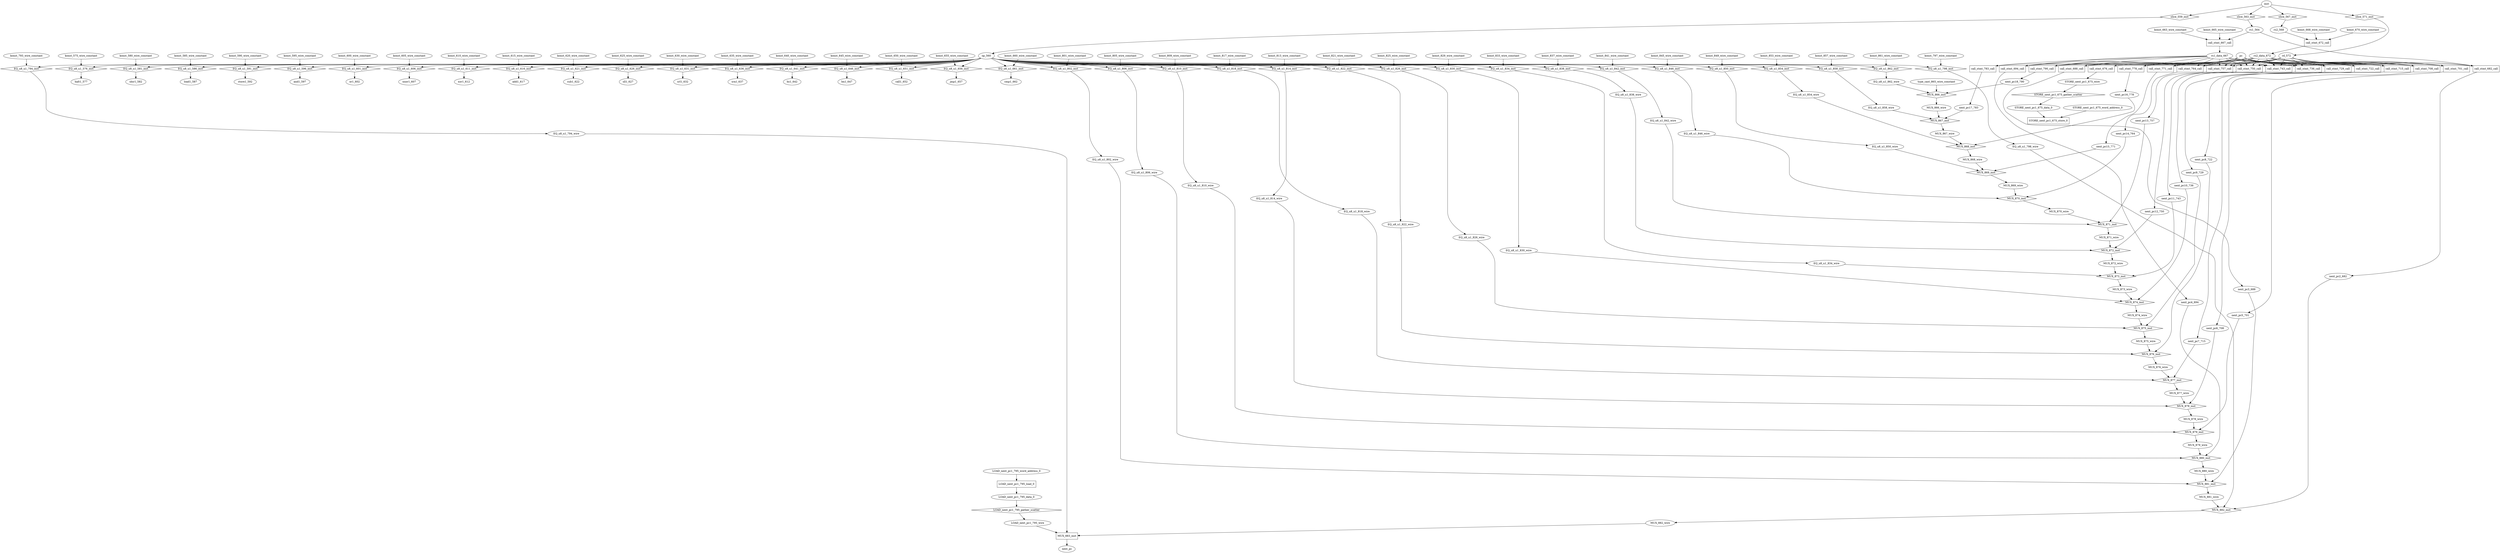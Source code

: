 digraph data_path {
  EQ_u8_u1_794_wire [shape=ellipse];
  EQ_u8_u1_798_wire [shape=ellipse];
  EQ_u8_u1_802_wire [shape=ellipse];
  EQ_u8_u1_806_wire [shape=ellipse];
  EQ_u8_u1_810_wire [shape=ellipse];
  EQ_u8_u1_814_wire [shape=ellipse];
  EQ_u8_u1_818_wire [shape=ellipse];
  EQ_u8_u1_822_wire [shape=ellipse];
  EQ_u8_u1_826_wire [shape=ellipse];
  EQ_u8_u1_830_wire [shape=ellipse];
  EQ_u8_u1_834_wire [shape=ellipse];
  EQ_u8_u1_838_wire [shape=ellipse];
  EQ_u8_u1_842_wire [shape=ellipse];
  EQ_u8_u1_846_wire [shape=ellipse];
  EQ_u8_u1_850_wire [shape=ellipse];
  EQ_u8_u1_854_wire [shape=ellipse];
  EQ_u8_u1_858_wire [shape=ellipse];
  EQ_u8_u1_862_wire [shape=ellipse];
  LOAD_next_pc1_795_data_0 [shape=ellipse];
  LOAD_next_pc1_795_wire [shape=ellipse];
  LOAD_next_pc1_795_word_address_0 [shape=ellipse];
  MUX_866_wire [shape=ellipse];
  MUX_867_wire [shape=ellipse];
  MUX_868_wire [shape=ellipse];
  MUX_869_wire [shape=ellipse];
  MUX_870_wire [shape=ellipse];
  MUX_871_wire [shape=ellipse];
  MUX_872_wire [shape=ellipse];
  MUX_873_wire [shape=ellipse];
  MUX_874_wire [shape=ellipse];
  MUX_875_wire [shape=ellipse];
  MUX_876_wire [shape=ellipse];
  MUX_877_wire [shape=ellipse];
  MUX_878_wire [shape=ellipse];
  MUX_879_wire [shape=ellipse];
  MUX_880_wire [shape=ellipse];
  MUX_881_wire [shape=ellipse];
  MUX_882_wire [shape=ellipse];
  STORE_next_pc1_675_data_0 [shape=ellipse];
  STORE_next_pc1_675_wire [shape=ellipse];
  STORE_next_pc1_675_word_address_0 [shape=ellipse];
  add1_617 [shape=ellipse];
  and1_597 [shape=ellipse];
  bn1_647 [shape=ellipse];
  bz1_642 [shape=ellipse];
  call1_652 [shape=ellipse];
  cmp1_662 [shape=ellipse];
  halt1_577 [shape=ellipse];
  jmp1_657 [shape=ellipse];
  konst_575_wire_constant [shape=ellipse];
  konst_580_wire_constant [shape=ellipse];
  konst_585_wire_constant [shape=ellipse];
  konst_590_wire_constant [shape=ellipse];
  konst_595_wire_constant [shape=ellipse];
  konst_600_wire_constant [shape=ellipse];
  konst_605_wire_constant [shape=ellipse];
  konst_610_wire_constant [shape=ellipse];
  konst_615_wire_constant [shape=ellipse];
  konst_620_wire_constant [shape=ellipse];
  konst_625_wire_constant [shape=ellipse];
  konst_630_wire_constant [shape=ellipse];
  konst_635_wire_constant [shape=ellipse];
  konst_640_wire_constant [shape=ellipse];
  konst_645_wire_constant [shape=ellipse];
  konst_650_wire_constant [shape=ellipse];
  konst_655_wire_constant [shape=ellipse];
  konst_660_wire_constant [shape=ellipse];
  konst_663_wire_constant [shape=ellipse];
  konst_665_wire_constant [shape=ellipse];
  konst_668_wire_constant [shape=ellipse];
  konst_670_wire_constant [shape=ellipse];
  konst_793_wire_constant [shape=ellipse];
  konst_797_wire_constant [shape=ellipse];
  konst_801_wire_constant [shape=ellipse];
  konst_805_wire_constant [shape=ellipse];
  konst_809_wire_constant [shape=ellipse];
  konst_813_wire_constant [shape=ellipse];
  konst_817_wire_constant [shape=ellipse];
  konst_821_wire_constant [shape=ellipse];
  konst_825_wire_constant [shape=ellipse];
  konst_829_wire_constant [shape=ellipse];
  konst_833_wire_constant [shape=ellipse];
  konst_837_wire_constant [shape=ellipse];
  konst_841_wire_constant [shape=ellipse];
  konst_845_wire_constant [shape=ellipse];
  konst_849_wire_constant [shape=ellipse];
  konst_853_wire_constant [shape=ellipse];
  konst_857_wire_constant [shape=ellipse];
  konst_861_wire_constant [shape=ellipse];
  load1_587 [shape=ellipse];
  next_pc10_736 [shape=ellipse];
  next_pc11_743 [shape=ellipse];
  next_pc12_750 [shape=ellipse];
  next_pc13_757 [shape=ellipse];
  next_pc14_764 [shape=ellipse];
  next_pc15_771 [shape=ellipse];
  next_pc16_778 [shape=ellipse];
  next_pc17_783 [shape=ellipse];
  next_pc18_790 [shape=ellipse];
  next_pc2_682 [shape=ellipse];
  next_pc3_688 [shape=ellipse];
  next_pc4_694 [shape=ellipse];
  next_pc5_701 [shape=ellipse];
  next_pc6_708 [shape=ellipse];
  next_pc7_715 [shape=ellipse];
  next_pc8_722 [shape=ellipse];
  next_pc9_729 [shape=ellipse];
  op_560 [shape=ellipse];
  or1_602 [shape=ellipse];
  rd_572 [shape=ellipse];
  rs1_564 [shape=ellipse];
  rs1_data_667 [shape=ellipse];
  rs2_568 [shape=ellipse];
  rs2_data_672 [shape=ellipse];
  sbir1_582 [shape=ellipse];
  sll1_627 [shape=ellipse];
  sra1_637 [shape=ellipse];
  srl1_632 [shape=ellipse];
  store1_592 [shape=ellipse];
  sub1_622 [shape=ellipse];
  type_cast_865_wire_constant [shape=ellipse];
  xnor1_607 [shape=ellipse];
  xor1_612 [shape=ellipse];
  EQ_u8_u1_576_inst [shape=diamond];
op_560  -> EQ_u8_u1_576_inst;
konst_575_wire_constant  -> EQ_u8_u1_576_inst;
EQ_u8_u1_576_inst -> halt1_577;
  EQ_u8_u1_581_inst [shape=diamond];
op_560  -> EQ_u8_u1_581_inst;
konst_580_wire_constant  -> EQ_u8_u1_581_inst;
EQ_u8_u1_581_inst -> sbir1_582;
  EQ_u8_u1_586_inst [shape=diamond];
op_560  -> EQ_u8_u1_586_inst;
konst_585_wire_constant  -> EQ_u8_u1_586_inst;
EQ_u8_u1_586_inst -> load1_587;
  EQ_u8_u1_591_inst [shape=diamond];
op_560  -> EQ_u8_u1_591_inst;
konst_590_wire_constant  -> EQ_u8_u1_591_inst;
EQ_u8_u1_591_inst -> store1_592;
  EQ_u8_u1_596_inst [shape=diamond];
op_560  -> EQ_u8_u1_596_inst;
konst_595_wire_constant  -> EQ_u8_u1_596_inst;
EQ_u8_u1_596_inst -> and1_597;
  EQ_u8_u1_601_inst [shape=diamond];
op_560  -> EQ_u8_u1_601_inst;
konst_600_wire_constant  -> EQ_u8_u1_601_inst;
EQ_u8_u1_601_inst -> or1_602;
  EQ_u8_u1_606_inst [shape=diamond];
op_560  -> EQ_u8_u1_606_inst;
konst_605_wire_constant  -> EQ_u8_u1_606_inst;
EQ_u8_u1_606_inst -> xnor1_607;
  EQ_u8_u1_611_inst [shape=diamond];
op_560  -> EQ_u8_u1_611_inst;
konst_610_wire_constant  -> EQ_u8_u1_611_inst;
EQ_u8_u1_611_inst -> xor1_612;
  EQ_u8_u1_616_inst [shape=diamond];
op_560  -> EQ_u8_u1_616_inst;
konst_615_wire_constant  -> EQ_u8_u1_616_inst;
EQ_u8_u1_616_inst -> add1_617;
  EQ_u8_u1_621_inst [shape=diamond];
op_560  -> EQ_u8_u1_621_inst;
konst_620_wire_constant  -> EQ_u8_u1_621_inst;
EQ_u8_u1_621_inst -> sub1_622;
  EQ_u8_u1_626_inst [shape=diamond];
op_560  -> EQ_u8_u1_626_inst;
konst_625_wire_constant  -> EQ_u8_u1_626_inst;
EQ_u8_u1_626_inst -> sll1_627;
  EQ_u8_u1_631_inst [shape=diamond];
op_560  -> EQ_u8_u1_631_inst;
konst_630_wire_constant  -> EQ_u8_u1_631_inst;
EQ_u8_u1_631_inst -> srl1_632;
  EQ_u8_u1_636_inst [shape=diamond];
op_560  -> EQ_u8_u1_636_inst;
konst_635_wire_constant  -> EQ_u8_u1_636_inst;
EQ_u8_u1_636_inst -> sra1_637;
  EQ_u8_u1_641_inst [shape=diamond];
op_560  -> EQ_u8_u1_641_inst;
konst_640_wire_constant  -> EQ_u8_u1_641_inst;
EQ_u8_u1_641_inst -> bz1_642;
  EQ_u8_u1_646_inst [shape=diamond];
op_560  -> EQ_u8_u1_646_inst;
konst_645_wire_constant  -> EQ_u8_u1_646_inst;
EQ_u8_u1_646_inst -> bn1_647;
  EQ_u8_u1_651_inst [shape=diamond];
op_560  -> EQ_u8_u1_651_inst;
konst_650_wire_constant  -> EQ_u8_u1_651_inst;
EQ_u8_u1_651_inst -> call1_652;
  EQ_u8_u1_656_inst [shape=diamond];
op_560  -> EQ_u8_u1_656_inst;
konst_655_wire_constant  -> EQ_u8_u1_656_inst;
EQ_u8_u1_656_inst -> jmp1_657;
  EQ_u8_u1_661_inst [shape=diamond];
op_560  -> EQ_u8_u1_661_inst;
konst_660_wire_constant  -> EQ_u8_u1_661_inst;
EQ_u8_u1_661_inst -> cmp1_662;
  EQ_u8_u1_794_inst [shape=diamond];
op_560  -> EQ_u8_u1_794_inst;
konst_793_wire_constant  -> EQ_u8_u1_794_inst;
EQ_u8_u1_794_inst -> EQ_u8_u1_794_wire;
  EQ_u8_u1_798_inst [shape=diamond];
op_560  -> EQ_u8_u1_798_inst;
konst_797_wire_constant  -> EQ_u8_u1_798_inst;
EQ_u8_u1_798_inst -> EQ_u8_u1_798_wire;
  EQ_u8_u1_802_inst [shape=diamond];
op_560  -> EQ_u8_u1_802_inst;
konst_801_wire_constant  -> EQ_u8_u1_802_inst;
EQ_u8_u1_802_inst -> EQ_u8_u1_802_wire;
  EQ_u8_u1_806_inst [shape=diamond];
op_560  -> EQ_u8_u1_806_inst;
konst_805_wire_constant  -> EQ_u8_u1_806_inst;
EQ_u8_u1_806_inst -> EQ_u8_u1_806_wire;
  EQ_u8_u1_810_inst [shape=diamond];
op_560  -> EQ_u8_u1_810_inst;
konst_809_wire_constant  -> EQ_u8_u1_810_inst;
EQ_u8_u1_810_inst -> EQ_u8_u1_810_wire;
  EQ_u8_u1_814_inst [shape=diamond];
op_560  -> EQ_u8_u1_814_inst;
konst_813_wire_constant  -> EQ_u8_u1_814_inst;
EQ_u8_u1_814_inst -> EQ_u8_u1_814_wire;
  EQ_u8_u1_818_inst [shape=diamond];
op_560  -> EQ_u8_u1_818_inst;
konst_817_wire_constant  -> EQ_u8_u1_818_inst;
EQ_u8_u1_818_inst -> EQ_u8_u1_818_wire;
  EQ_u8_u1_822_inst [shape=diamond];
op_560  -> EQ_u8_u1_822_inst;
konst_821_wire_constant  -> EQ_u8_u1_822_inst;
EQ_u8_u1_822_inst -> EQ_u8_u1_822_wire;
  EQ_u8_u1_826_inst [shape=diamond];
op_560  -> EQ_u8_u1_826_inst;
konst_825_wire_constant  -> EQ_u8_u1_826_inst;
EQ_u8_u1_826_inst -> EQ_u8_u1_826_wire;
  EQ_u8_u1_830_inst [shape=diamond];
op_560  -> EQ_u8_u1_830_inst;
konst_829_wire_constant  -> EQ_u8_u1_830_inst;
EQ_u8_u1_830_inst -> EQ_u8_u1_830_wire;
  EQ_u8_u1_834_inst [shape=diamond];
op_560  -> EQ_u8_u1_834_inst;
konst_833_wire_constant  -> EQ_u8_u1_834_inst;
EQ_u8_u1_834_inst -> EQ_u8_u1_834_wire;
  EQ_u8_u1_838_inst [shape=diamond];
op_560  -> EQ_u8_u1_838_inst;
konst_837_wire_constant  -> EQ_u8_u1_838_inst;
EQ_u8_u1_838_inst -> EQ_u8_u1_838_wire;
  EQ_u8_u1_842_inst [shape=diamond];
op_560  -> EQ_u8_u1_842_inst;
konst_841_wire_constant  -> EQ_u8_u1_842_inst;
EQ_u8_u1_842_inst -> EQ_u8_u1_842_wire;
  EQ_u8_u1_846_inst [shape=diamond];
op_560  -> EQ_u8_u1_846_inst;
konst_845_wire_constant  -> EQ_u8_u1_846_inst;
EQ_u8_u1_846_inst -> EQ_u8_u1_846_wire;
  EQ_u8_u1_850_inst [shape=diamond];
op_560  -> EQ_u8_u1_850_inst;
konst_849_wire_constant  -> EQ_u8_u1_850_inst;
EQ_u8_u1_850_inst -> EQ_u8_u1_850_wire;
  EQ_u8_u1_854_inst [shape=diamond];
op_560  -> EQ_u8_u1_854_inst;
konst_853_wire_constant  -> EQ_u8_u1_854_inst;
EQ_u8_u1_854_inst -> EQ_u8_u1_854_wire;
  EQ_u8_u1_858_inst [shape=diamond];
op_560  -> EQ_u8_u1_858_inst;
konst_857_wire_constant  -> EQ_u8_u1_858_inst;
EQ_u8_u1_858_inst -> EQ_u8_u1_858_wire;
  EQ_u8_u1_862_inst [shape=diamond];
op_560  -> EQ_u8_u1_862_inst;
konst_861_wire_constant  -> EQ_u8_u1_862_inst;
EQ_u8_u1_862_inst -> EQ_u8_u1_862_wire;
  LOAD_next_pc1_795_gather_scatter [shape=diamond];
LOAD_next_pc1_795_data_0  -> LOAD_next_pc1_795_gather_scatter;
LOAD_next_pc1_795_gather_scatter -> LOAD_next_pc1_795_wire;
  LOAD_next_pc1_795_load_0 [shape=rectangle];
LOAD_next_pc1_795_word_address_0  -> LOAD_next_pc1_795_load_0;
LOAD_next_pc1_795_load_0 -> LOAD_next_pc1_795_data_0;
  MUX_866_inst [shape=diamond];
EQ_u8_u1_862_wire  -> MUX_866_inst;
next_pc18_790  -> MUX_866_inst;
type_cast_865_wire_constant  -> MUX_866_inst;
MUX_866_inst -> MUX_866_wire;
  MUX_867_inst [shape=diamond];
EQ_u8_u1_858_wire  -> MUX_867_inst;
next_pc17_783  -> MUX_867_inst;
MUX_866_wire  -> MUX_867_inst;
MUX_867_inst -> MUX_867_wire;
  MUX_868_inst [shape=diamond];
EQ_u8_u1_854_wire  -> MUX_868_inst;
next_pc16_778  -> MUX_868_inst;
MUX_867_wire  -> MUX_868_inst;
MUX_868_inst -> MUX_868_wire;
  MUX_869_inst [shape=diamond];
EQ_u8_u1_850_wire  -> MUX_869_inst;
next_pc15_771  -> MUX_869_inst;
MUX_868_wire  -> MUX_869_inst;
MUX_869_inst -> MUX_869_wire;
  MUX_870_inst [shape=diamond];
EQ_u8_u1_846_wire  -> MUX_870_inst;
next_pc14_764  -> MUX_870_inst;
MUX_869_wire  -> MUX_870_inst;
MUX_870_inst -> MUX_870_wire;
  MUX_871_inst [shape=diamond];
EQ_u8_u1_842_wire  -> MUX_871_inst;
next_pc13_757  -> MUX_871_inst;
MUX_870_wire  -> MUX_871_inst;
MUX_871_inst -> MUX_871_wire;
  MUX_872_inst [shape=diamond];
EQ_u8_u1_838_wire  -> MUX_872_inst;
next_pc12_750  -> MUX_872_inst;
MUX_871_wire  -> MUX_872_inst;
MUX_872_inst -> MUX_872_wire;
  MUX_873_inst [shape=diamond];
EQ_u8_u1_834_wire  -> MUX_873_inst;
next_pc11_743  -> MUX_873_inst;
MUX_872_wire  -> MUX_873_inst;
MUX_873_inst -> MUX_873_wire;
  MUX_874_inst [shape=diamond];
EQ_u8_u1_830_wire  -> MUX_874_inst;
next_pc10_736  -> MUX_874_inst;
MUX_873_wire  -> MUX_874_inst;
MUX_874_inst -> MUX_874_wire;
  MUX_875_inst [shape=diamond];
EQ_u8_u1_826_wire  -> MUX_875_inst;
next_pc9_729  -> MUX_875_inst;
MUX_874_wire  -> MUX_875_inst;
MUX_875_inst -> MUX_875_wire;
  MUX_876_inst [shape=diamond];
EQ_u8_u1_822_wire  -> MUX_876_inst;
next_pc8_722  -> MUX_876_inst;
MUX_875_wire  -> MUX_876_inst;
MUX_876_inst -> MUX_876_wire;
  MUX_877_inst [shape=diamond];
EQ_u8_u1_818_wire  -> MUX_877_inst;
next_pc7_715  -> MUX_877_inst;
MUX_876_wire  -> MUX_877_inst;
MUX_877_inst -> MUX_877_wire;
  MUX_878_inst [shape=diamond];
EQ_u8_u1_814_wire  -> MUX_878_inst;
next_pc6_708  -> MUX_878_inst;
MUX_877_wire  -> MUX_878_inst;
MUX_878_inst -> MUX_878_wire;
  MUX_879_inst [shape=diamond];
EQ_u8_u1_810_wire  -> MUX_879_inst;
next_pc5_701  -> MUX_879_inst;
MUX_878_wire  -> MUX_879_inst;
MUX_879_inst -> MUX_879_wire;
  MUX_880_inst [shape=diamond];
EQ_u8_u1_806_wire  -> MUX_880_inst;
next_pc4_694  -> MUX_880_inst;
MUX_879_wire  -> MUX_880_inst;
MUX_880_inst -> MUX_880_wire;
  MUX_881_inst [shape=diamond];
EQ_u8_u1_802_wire  -> MUX_881_inst;
next_pc3_688  -> MUX_881_inst;
MUX_880_wire  -> MUX_881_inst;
MUX_881_inst -> MUX_881_wire;
  MUX_882_inst [shape=diamond];
EQ_u8_u1_798_wire  -> MUX_882_inst;
next_pc2_682  -> MUX_882_inst;
MUX_881_wire  -> MUX_882_inst;
MUX_882_inst -> MUX_882_wire;
  MUX_883_inst [shape=rectangle];
EQ_u8_u1_794_wire  -> MUX_883_inst;
LOAD_next_pc1_795_wire  -> MUX_883_inst;
MUX_882_wire  -> MUX_883_inst;
MUX_883_inst -> next_pc;
  STORE_next_pc1_675_gather_scatter [shape=diamond];
STORE_next_pc1_675_wire  -> STORE_next_pc1_675_gather_scatter;
STORE_next_pc1_675_gather_scatter -> STORE_next_pc1_675_data_0;
  STORE_next_pc1_675_store_0 [shape=rectangle];
STORE_next_pc1_675_word_address_0  -> STORE_next_pc1_675_store_0;
STORE_next_pc1_675_data_0  -> STORE_next_pc1_675_store_0;
  call_stmt_667_call [shape=rectangle];
konst_663_wire_constant  -> call_stmt_667_call;
rs1_564  -> call_stmt_667_call;
konst_665_wire_constant  -> call_stmt_667_call;
call_stmt_667_call -> rs1_data_667;
  call_stmt_672_call [shape=rectangle];
konst_668_wire_constant  -> call_stmt_672_call;
rs2_568  -> call_stmt_672_call;
konst_670_wire_constant  -> call_stmt_672_call;
call_stmt_672_call -> rs2_data_672;
  call_stmt_676_call [shape=rectangle];
pc  -> call_stmt_676_call;
call_stmt_676_call -> STORE_next_pc1_675_wire;
  call_stmt_682_call [shape=rectangle];
rs1_564  -> call_stmt_682_call;
rd_572  -> call_stmt_682_call;
pc  -> call_stmt_682_call;
call_stmt_682_call -> next_pc2_682;
  call_stmt_688_call [shape=rectangle];
rs1_data_667  -> call_stmt_688_call;
rd_572  -> call_stmt_688_call;
pc  -> call_stmt_688_call;
call_stmt_688_call -> next_pc3_688;
  call_stmt_694_call [shape=rectangle];
rs1_data_667  -> call_stmt_694_call;
rs2_data_672  -> call_stmt_694_call;
pc  -> call_stmt_694_call;
call_stmt_694_call -> next_pc4_694;
  call_stmt_701_call [shape=rectangle];
rs1_data_667  -> call_stmt_701_call;
rs2_data_672  -> call_stmt_701_call;
rd_572  -> call_stmt_701_call;
pc  -> call_stmt_701_call;
call_stmt_701_call -> next_pc5_701;
  call_stmt_708_call [shape=rectangle];
rs1_data_667  -> call_stmt_708_call;
rs2_data_672  -> call_stmt_708_call;
rd_572  -> call_stmt_708_call;
pc  -> call_stmt_708_call;
call_stmt_708_call -> next_pc6_708;
  call_stmt_715_call [shape=rectangle];
rs1_data_667  -> call_stmt_715_call;
rs2_data_672  -> call_stmt_715_call;
rd_572  -> call_stmt_715_call;
pc  -> call_stmt_715_call;
call_stmt_715_call -> next_pc7_715;
  call_stmt_722_call [shape=rectangle];
rs1_data_667  -> call_stmt_722_call;
rs2_data_672  -> call_stmt_722_call;
rd_572  -> call_stmt_722_call;
pc  -> call_stmt_722_call;
call_stmt_722_call -> next_pc8_722;
  call_stmt_729_call [shape=rectangle];
rs1_data_667  -> call_stmt_729_call;
rs2_data_672  -> call_stmt_729_call;
rd_572  -> call_stmt_729_call;
pc  -> call_stmt_729_call;
call_stmt_729_call -> next_pc9_729;
  call_stmt_736_call [shape=rectangle];
rs1_data_667  -> call_stmt_736_call;
rs2_data_672  -> call_stmt_736_call;
rd_572  -> call_stmt_736_call;
pc  -> call_stmt_736_call;
call_stmt_736_call -> next_pc10_736;
  call_stmt_743_call [shape=rectangle];
rs1_data_667  -> call_stmt_743_call;
rs2_data_672  -> call_stmt_743_call;
rd_572  -> call_stmt_743_call;
pc  -> call_stmt_743_call;
call_stmt_743_call -> next_pc11_743;
  call_stmt_750_call [shape=rectangle];
rs1_data_667  -> call_stmt_750_call;
rs2_data_672  -> call_stmt_750_call;
rd_572  -> call_stmt_750_call;
pc  -> call_stmt_750_call;
call_stmt_750_call -> next_pc12_750;
  call_stmt_757_call [shape=rectangle];
rs1_data_667  -> call_stmt_757_call;
rs2_data_672  -> call_stmt_757_call;
rd_572  -> call_stmt_757_call;
pc  -> call_stmt_757_call;
call_stmt_757_call -> next_pc13_757;
  call_stmt_764_call [shape=rectangle];
rs1_data_667  -> call_stmt_764_call;
rs2_data_672  -> call_stmt_764_call;
rd_572  -> call_stmt_764_call;
pc  -> call_stmt_764_call;
call_stmt_764_call -> next_pc14_764;
  call_stmt_771_call [shape=rectangle];
rs1_data_667  -> call_stmt_771_call;
rs2_data_672  -> call_stmt_771_call;
rd_572  -> call_stmt_771_call;
pc  -> call_stmt_771_call;
call_stmt_771_call -> next_pc15_771;
  call_stmt_778_call [shape=rectangle];
rs1_data_667  -> call_stmt_778_call;
rs2_data_672  -> call_stmt_778_call;
rd_572  -> call_stmt_778_call;
pc  -> call_stmt_778_call;
call_stmt_778_call -> next_pc16_778;
  call_stmt_783_call [shape=rectangle];
rs1_data_667  -> call_stmt_783_call;
pc  -> call_stmt_783_call;
call_stmt_783_call -> next_pc17_783;
  call_stmt_790_call [shape=rectangle];
rs1_data_667  -> call_stmt_790_call;
rs2_data_672  -> call_stmt_790_call;
rd_572  -> call_stmt_790_call;
pc  -> call_stmt_790_call;
call_stmt_790_call -> next_pc18_790;
  slice_559_inst [shape=diamond];
inst  -> slice_559_inst;
slice_559_inst -> op_560;
  slice_563_inst [shape=diamond];
inst  -> slice_563_inst;
slice_563_inst -> rs1_564;
  slice_567_inst [shape=diamond];
inst  -> slice_567_inst;
slice_567_inst -> rs2_568;
  slice_571_inst [shape=diamond];
inst  -> slice_571_inst;
slice_571_inst -> rd_572;
}
